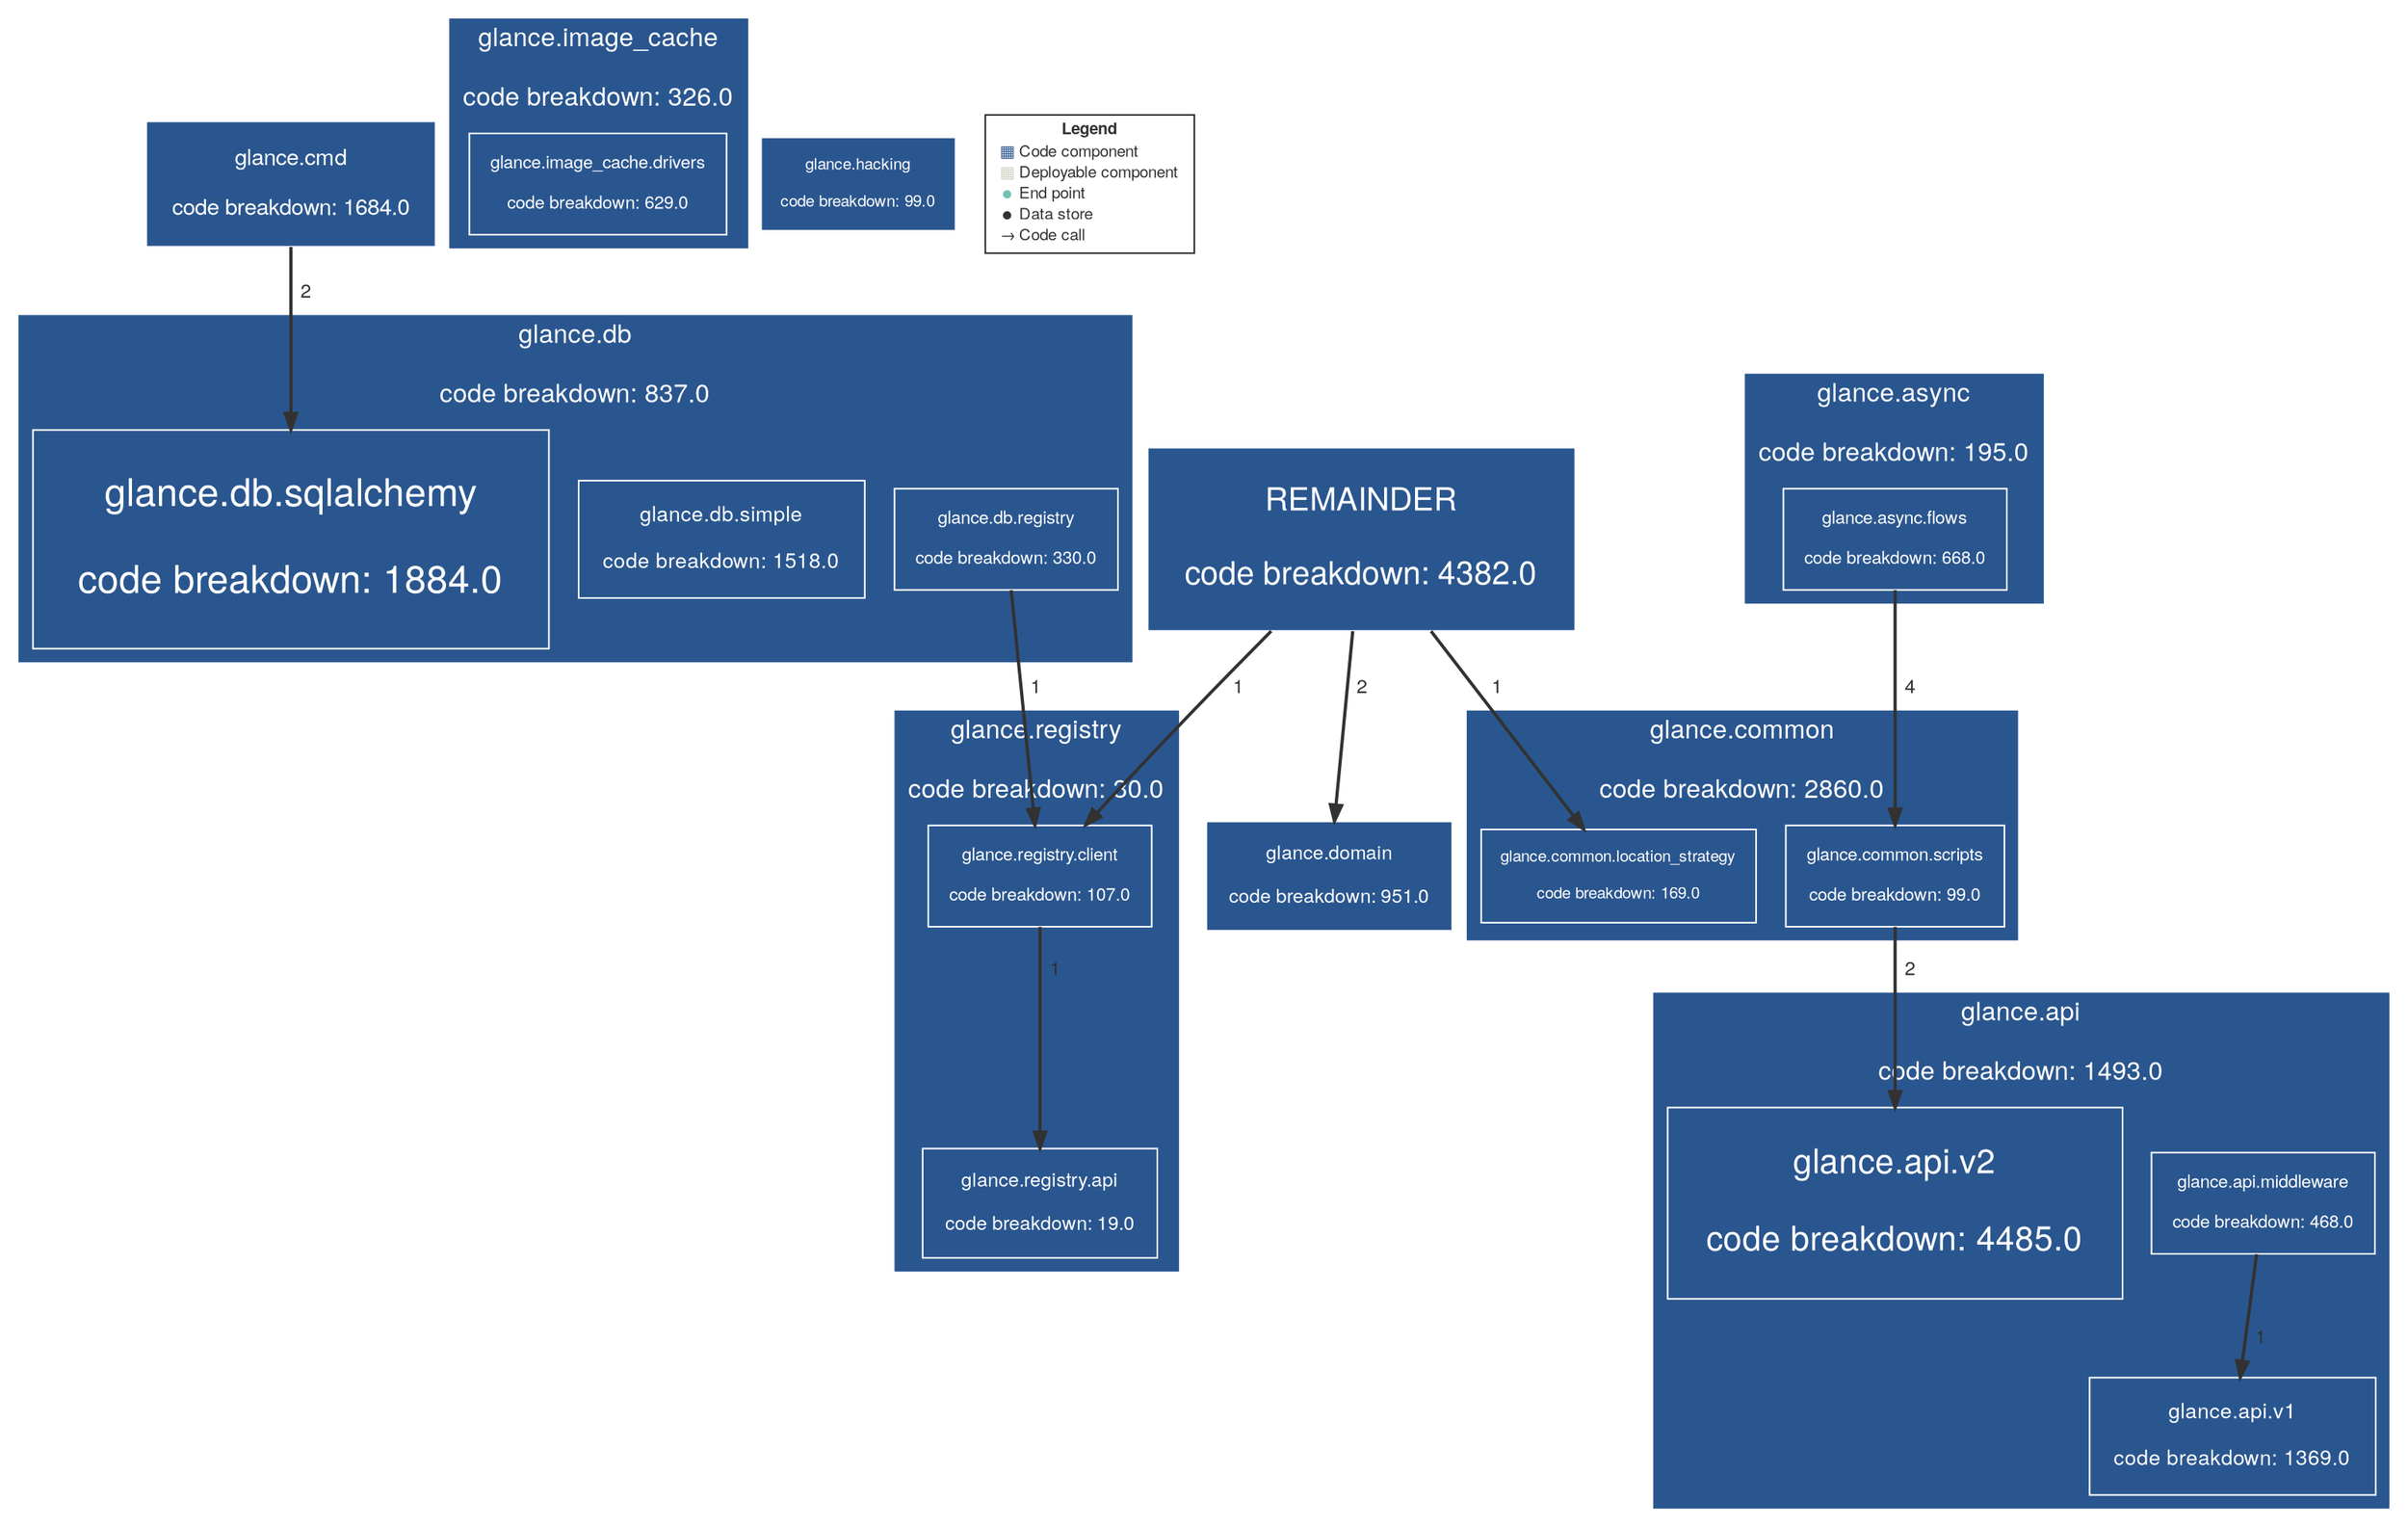 digraph "Graph" {
compound=true
rankdir=TD
subgraph "cluster-glance.api" {
style="filled"
color="#2A568F"
fontname="Helvetica Neue"
fontsize="16"
fontcolor="#FFFFFF"
label="glance.api

code breakdown: 1493.0"
"glance.api.middleware@glance.api" [ shape="box" style="filled" fillcolor="#2A568F" penwidth="1" color="#FFFFFF" fontname="Helvetica Neue" fontcolor="#FFFFFF" fontsize="11" margin="0.176" label="glance.api.middleware

code breakdown: 468.0" ]
"glance.api.v1@glance.api" [ shape="box" style="filled" fillcolor="#2A568F" penwidth="1" color="#FFFFFF" fontname="Helvetica Neue" fontcolor="#FFFFFF" fontsize="13" margin="0.20800000000000002" label="glance.api.v1

code breakdown: 1369.0" ]
"glance.api.v2@glance.api" [ shape="box" style="filled" fillcolor="#2A568F" penwidth="1" color="#FFFFFF" fontname="Helvetica Neue" fontcolor="#FFFFFF" fontsize="21" margin="0.336" label="glance.api.v2

code breakdown: 4485.0" ]
}
subgraph "cluster-glance.common" {
style="filled"
color="#2A568F"
fontname="Helvetica Neue"
fontsize="16"
fontcolor="#FFFFFF"
label="glance.common

code breakdown: 2860.0"
"glance.common.scripts@glance.common" [ shape="box" style="filled" fillcolor="#2A568F" penwidth="1" color="#FFFFFF" fontname="Helvetica Neue" fontcolor="#FFFFFF" fontsize="11" margin="0.176" label="glance.common.scripts

code breakdown: 99.0" ]
"glance.common.location_strategy@glance.common" [ shape="box" style="filled" fillcolor="#2A568F" penwidth="1" color="#FFFFFF" fontname="Helvetica Neue" fontcolor="#FFFFFF" fontsize="10" margin="0.16" label="glance.common.location_strategy

code breakdown: 169.0" ]
}
subgraph "cluster-glance.db" {
style="filled"
color="#2A568F"
fontname="Helvetica Neue"
fontsize="16"
fontcolor="#FFFFFF"
label="glance.db

code breakdown: 837.0"
"glance.db.registry@glance.db" [ shape="box" style="filled" fillcolor="#2A568F" penwidth="1" color="#FFFFFF" fontname="Helvetica Neue" fontcolor="#FFFFFF" fontsize="11" margin="0.176" label="glance.db.registry

code breakdown: 330.0" ]
"glance.db.simple@glance.db" [ shape="box" style="filled" fillcolor="#2A568F" penwidth="1" color="#FFFFFF" fontname="Helvetica Neue" fontcolor="#FFFFFF" fontsize="13" margin="0.20800000000000002" label="glance.db.simple

code breakdown: 1518.0" ]
"glance.db.sqlalchemy@glance.db" [ shape="box" style="filled" fillcolor="#2A568F" penwidth="1" color="#FFFFFF" fontname="Helvetica Neue" fontcolor="#FFFFFF" fontsize="24" margin="0.384" label="glance.db.sqlalchemy

code breakdown: 1884.0" ]
}
subgraph "cluster-glance.image_cache" {
style="filled"
color="#2A568F"
fontname="Helvetica Neue"
fontsize="16"
fontcolor="#FFFFFF"
label="glance.image_cache

code breakdown: 326.0"
"glance.image_cache.drivers@glance.image_cache" [ shape="box" style="filled" fillcolor="#2A568F" penwidth="1" color="#FFFFFF" fontname="Helvetica Neue" fontcolor="#FFFFFF" fontsize="11" margin="0.176" label="glance.image_cache.drivers

code breakdown: 629.0" ]
}
"glance.cmd@NOT_DEPLOYED" [ shape="box" style="filled" fillcolor="#2A568F" penwidth="1" color="#FFFFFF" fontname="Helvetica Neue" fontcolor="#FFFFFF" fontsize="14" margin="0.224" label="glance.cmd

code breakdown: 1684.0" ]
"REMAINDER@NOT_DEPLOYED" [ shape="box" style="filled" fillcolor="#2A568F" penwidth="1" color="#FFFFFF" fontname="Helvetica Neue" fontcolor="#FFFFFF" fontsize="20" margin="0.32" label="REMAINDER

code breakdown: 4382.0" ]
"glance.domain@NOT_DEPLOYED" [ shape="box" style="filled" fillcolor="#2A568F" penwidth="1" color="#FFFFFF" fontname="Helvetica Neue" fontcolor="#FFFFFF" fontsize="12" margin="0.192" label="glance.domain

code breakdown: 951.0" ]
"glance.hacking@NOT_DEPLOYED" [ shape="box" style="filled" fillcolor="#2A568F" penwidth="1" color="#FFFFFF" fontname="Helvetica Neue" fontcolor="#FFFFFF" fontsize="10" margin="0.16" label="glance.hacking

code breakdown: 99.0" ]
subgraph "cluster-glance.async" {
style="filled"
color="#2A568F"
fontname="Helvetica Neue"
fontsize="16"
fontcolor="#FFFFFF"
label="glance.async

code breakdown: 195.0"
"glance.async.flows@glance.async" [ shape="box" style="filled" fillcolor="#2A568F" penwidth="1" color="#FFFFFF" fontname="Helvetica Neue" fontcolor="#FFFFFF" fontsize="11" margin="0.176" label="glance.async.flows

code breakdown: 668.0" ]
}
subgraph "cluster-glance.registry" {
style="filled"
color="#2A568F"
fontname="Helvetica Neue"
fontsize="16"
fontcolor="#FFFFFF"
label="glance.registry

code breakdown: 30.0"
"glance.registry.client@glance.registry" [ shape="box" style="filled" fillcolor="#2A568F" penwidth="1" color="#FFFFFF" fontname="Helvetica Neue" fontcolor="#FFFFFF" fontsize="11" margin="0.176" label="glance.registry.client

code breakdown: 107.0" ]
"glance.registry.api@glance.registry" [ shape="box" style="filled" fillcolor="#2A568F" penwidth="1" color="#FFFFFF" fontname="Helvetica Neue" fontcolor="#FFFFFF" fontsize="12" margin="0.192" label="glance.registry.api

code breakdown: 19.0" ]
}
"glance.api.middleware@glance.api" -> "glance.api.v1@glance.api" [ penwidth="2" color="#323232" fontcolor="#323232" fontname="Helvetica Neue" fontsize="12" label="  1" ]
"glance.common.scripts@glance.common" -> "glance.api.v2@glance.api" [ penwidth="2" color="#323232" fontcolor="#323232" fontname="Helvetica Neue" fontsize="12" label="  2" ]
"glance.db.registry@glance.db" -> "glance.registry.client@glance.registry" [ penwidth="2" color="#323232" fontcolor="#323232" fontname="Helvetica Neue" fontsize="12" label="  1" ]
"glance.cmd@NOT_DEPLOYED" -> "glance.db.sqlalchemy@glance.db" [ penwidth="2" color="#323232" fontcolor="#323232" fontname="Helvetica Neue" fontsize="12" label="  2" ]
"REMAINDER@NOT_DEPLOYED" -> "glance.common.location_strategy@glance.common" [ penwidth="2" color="#323232" fontcolor="#323232" fontname="Helvetica Neue" fontsize="12" label="  1" ]
"REMAINDER@NOT_DEPLOYED" -> "glance.domain@NOT_DEPLOYED" [ penwidth="2" color="#323232" fontcolor="#323232" fontname="Helvetica Neue" fontsize="12" label="  2" ]
"REMAINDER@NOT_DEPLOYED" -> "glance.registry.client@glance.registry" [ penwidth="2" color="#323232" fontcolor="#323232" fontname="Helvetica Neue" fontsize="12" label="  1" ]
"glance.async.flows@glance.async" -> "glance.common.scripts@glance.common" [ penwidth="2" color="#323232" fontcolor="#323232" fontname="Helvetica Neue" fontsize="12" label="  4" ]
"glance.registry.client@glance.registry" -> "glance.registry.api@glance.registry" [ penwidth="2" color="#323232" fontcolor="#323232" fontname="Helvetica Neue" fontsize="12" label="  1" ]
"LEGEND" [ shape="box" style="filled" fillcolor="#FFFFFF" penwidth="1" color="#323232" fontname="Helvetica Neue" fontcolor="#323232" fontsize="10" label=<<TABLE BORDER="0" CELLPADDING="1" CELLSPACING="0">
<TR><TD COLSPAN="2"><B>Legend</B></TD></TR>
<TR><TD><FONT COLOR="#2A568F">&#9638;</FONT></TD><TD ALIGN="left">Code component</TD></TR>
<TR><TD><FONT COLOR="#D2D1C7">&#9638;</FONT></TD><TD ALIGN="left">Deployable component</TD></TR>
<TR><TD><FONT COLOR="#72C0B4">&#9679;</FONT></TD><TD ALIGN="left">End point</TD></TR>
<TR><TD><FONT COLOR="#323232">&#9679;</FONT></TD><TD ALIGN="left">Data store</TD></TR>
<TR><TD><FONT COLOR="#323232">&rarr;</FONT></TD><TD ALIGN="left">Code call</TD></TR>
</TABLE>
>  ]
}
